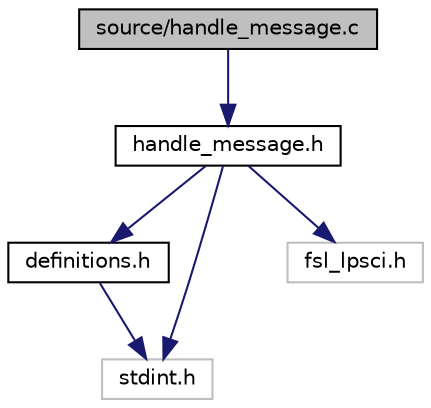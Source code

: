 digraph "source/handle_message.c"
{
 // LATEX_PDF_SIZE
  edge [fontname="Helvetica",fontsize="10",labelfontname="Helvetica",labelfontsize="10"];
  node [fontname="Helvetica",fontsize="10",shape=record];
  Node1 [label="source/handle_message.c",height=0.2,width=0.4,color="black", fillcolor="grey75", style="filled", fontcolor="black",tooltip="Obsahuje funkcie na spracovanie sprav."];
  Node1 -> Node2 [color="midnightblue",fontsize="10",style="solid",fontname="Helvetica"];
  Node2 [label="handle_message.h",height=0.2,width=0.4,color="black", fillcolor="white", style="filled",URL="$handle__message_8h_source.html",tooltip=" "];
  Node2 -> Node3 [color="midnightblue",fontsize="10",style="solid",fontname="Helvetica"];
  Node3 [label="definitions.h",height=0.2,width=0.4,color="black", fillcolor="white", style="filled",URL="$definitions_8h.html",tooltip="Obsahuje definicie a typy."];
  Node3 -> Node4 [color="midnightblue",fontsize="10",style="solid",fontname="Helvetica"];
  Node4 [label="stdint.h",height=0.2,width=0.4,color="grey75", fillcolor="white", style="filled",tooltip=" "];
  Node2 -> Node4 [color="midnightblue",fontsize="10",style="solid",fontname="Helvetica"];
  Node2 -> Node5 [color="midnightblue",fontsize="10",style="solid",fontname="Helvetica"];
  Node5 [label="fsl_lpsci.h",height=0.2,width=0.4,color="grey75", fillcolor="white", style="filled",tooltip=" "];
}
